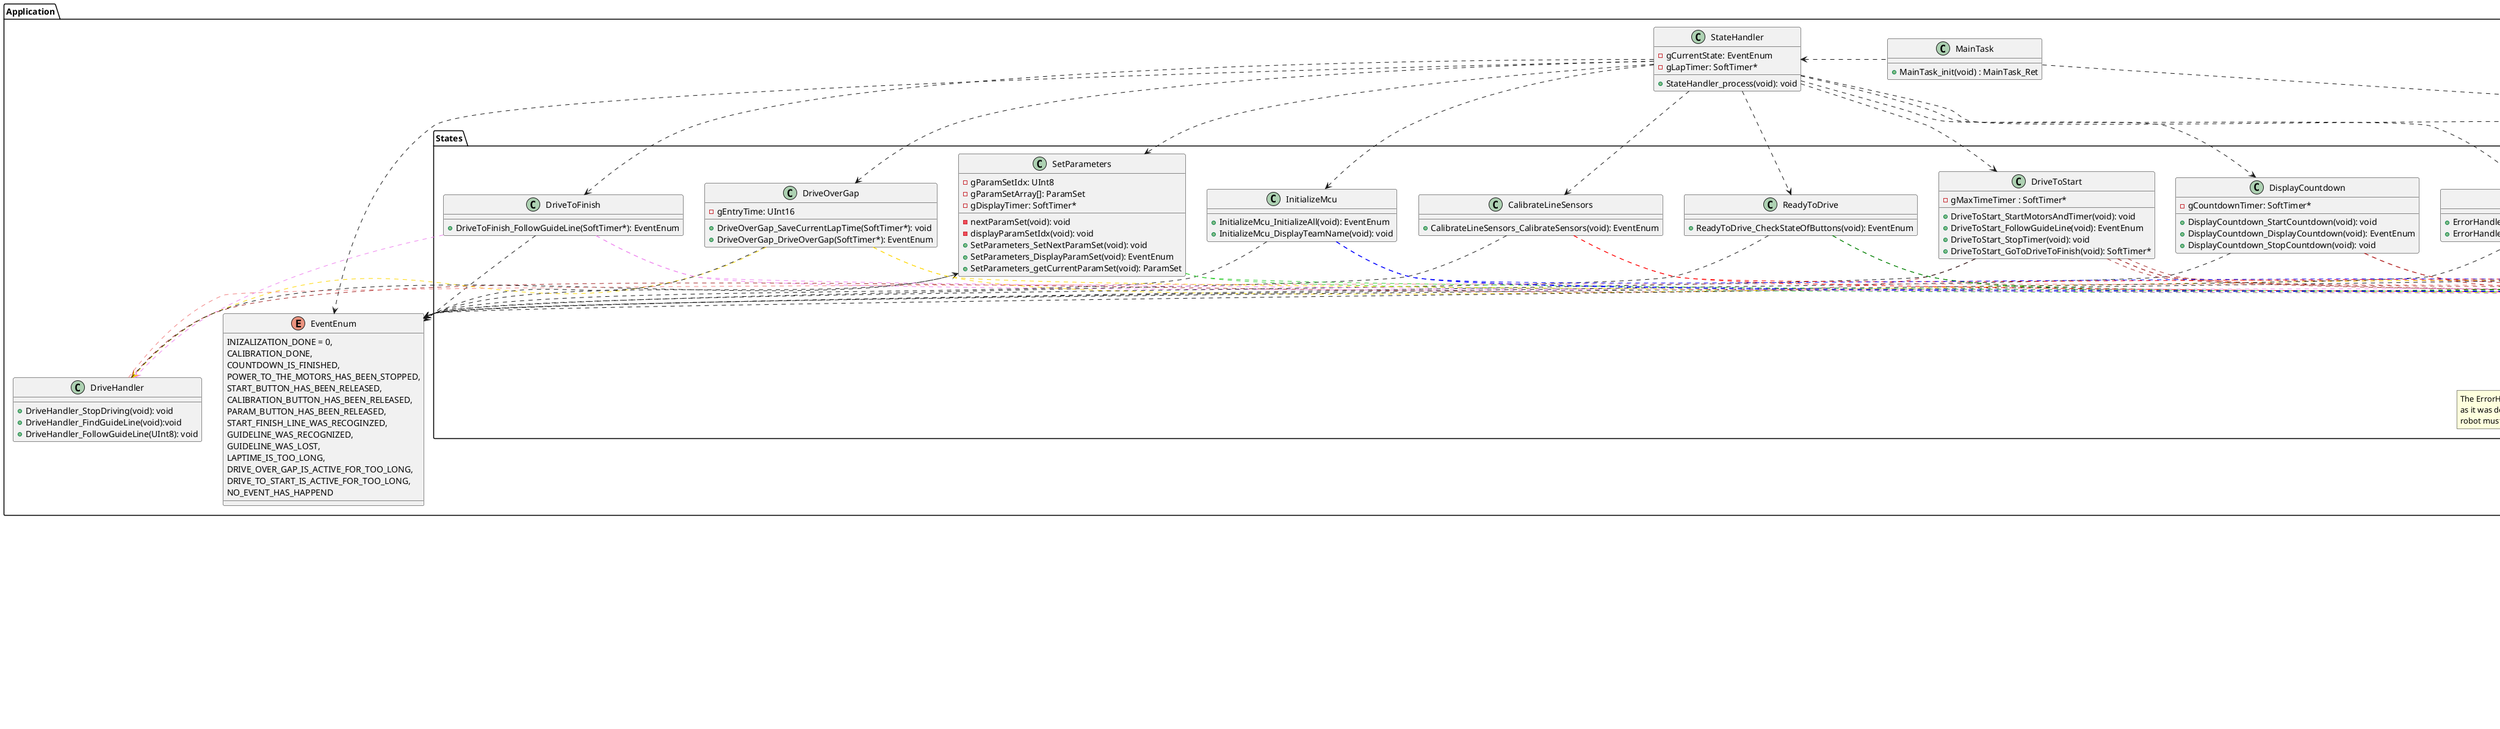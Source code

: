 @startuml class_diagram

package "Provision" {
package "OS" #DDDDDD {
    class Scheduler {
        + Scheduler_init(void) : SchedulerRet
        + Scheduler_execute(void) : void
        + Scheduler_addTask(Task*) : Scheduler_Ret
        + Scheduler_removeTask(Task*) : Scheduler_Ret
    }

    class Task {
        + Task_init(Task*, TaskWorkCallback, TaskState, void*) : Task_Ret
    }

    class SoftTimer{
        + SoftTimer_init(SoftTimer*) : void
        + SoftTimer_start(SoftTimer*, UInt16) : SoftTimer_Ret
        + SoftTimer_Stop(SoftTImer*) : SoftTimer_Ret
        + SoftTimer_Update(SoftTimer*) : void
        + SoftTimer_restart(SoftTimer*) : SoftTimer_Ret
        + SoftTimer_get(SoftTimer*) : UInt16
        + SoftTimerHandler_init(void) : void
        + SoftTimerHandler_register(SoftTimer*) : SoftTimer_Ret
        + SoftTimerHandler_unRegister(SoftTimer*) : SoftTimer_Ret
        + SoftTimerHandler_update(void) : void
        + SoftTimer_getTimeStampMs(void) : UInt64
    }

    class ErrorHandler {
        + ErrorHandler_show(ErrorHandlerErrorCode) : void
        + ErrorHandler_halt(ErrorHandlerErrorCode) : void
        + ErrorHandler_setErrorCallback(ErrorCallback) : void
        + ErrorHandler_setPrintCallback(PrintCallback) : void
    }


    Scheduler -[hidden]-> ErrorHandler
    ErrorHandler -[hidden]-> SoftTimer

}
package "Service" #DDDDDD {
    class Button {
        + Button_init(void) : void
        + Button_getState(ButtonID) : ButtonState
    }

    class Buzzer {
        + Buzzer_init(void) : void
        + Buzzer_beep(BuzzerID) : void
    }

    class Display {
        + Display_init(void) : void
        + Display_clear(void) : void
        + Display_clearLine(void) : void
        + Display_home(void) : void
        + Display_gotoxy(UInt8, UInt8) : void
        + Display_write(char*, UInt8) : void
        + Display_writeBar(UInt8) : void
    }

    class LED {
        + Led_init(void) : void
        + Led_switchOn(Led_Led) : void
        + Led_switchOff(Led_Led) : void
    }

    class DriveControl {
        + DriveControl_init(void) : void
        + DriveControl_drive(DriveControlMotorID, UInt8, DriveControl_Direction) : void
        + DriveControl_getMileage(void) : Int32
        + DriveControl_resetMileage(void) : void
    }

    class LineSensor {
        + LineSensor_init(void) : void
        + LineSensor_startCalibration(void) : void
        + LineSensor_stopCalibration(void) : void
        + LineSensor_getCalibrationState(void) : bool
        + LineSensor_read(LineSensorValues*) : void
        + LineSensor_enableEmitter(void)
        + LineSensor_disableEmitter(void) : void
    }
}

package "HAL" #DDDDDD {

    class GPIO{
        + Gpio_init(void) : Gpio_Ret
        + Gpio_write(Gpio_ID, Gpio_State) : Gpio_Ret
        + Gpio_read(Gpio_ID, Gpio_State* : Gpio_Ret
        + Gpio_alloc(Gpio_ID, UInt8*) : Gpio_Ret
        + Gpio_free(Gpio_ID, UInt8) : Gpio_Ret
    }
    class PWM{
        + Pwm_init(void) : void
        + Pwm_setDutyCycle(PwmID, UInt8) : void
    }
    class TickTimer{
        + TickTimer_init(void) : void
        + TickTimer_setCallback(TimerTickCallback) : void
        + TickTimer_get(void) : UInt64
        + TickTimer_delay(UInt8) : void
    }
    class IRQ{
        + Irq_init(void) : void
        + Irq_enable(IrqID) : void
        + Irq_disable(IrqID) : void
        + Irq_setCallback(IrqID, IrqCallback) : void
    }
}
    class main {

    }
    main ..> Scheduler

}

package "Application"  {

    class "MainTask" {
        + MainTask_init(void) : MainTask_Ret
    }

    Scheduler <.up.. MainTask : register

    enum EventEnum {
        INIZALIZATION_DONE = 0,
        CALIBRATION_DONE,
        COUNTDOWN_IS_FINISHED,
        POWER_TO_THE_MOTORS_HAS_BEEN_STOPPED,
        START_BUTTON_HAS_BEEN_RELEASED,
        CALIBRATION_BUTTON_HAS_BEEN_RELEASED,
        PARAM_BUTTON_HAS_BEEN_RELEASED,
        START_FINISH_LINE_WAS_RECOGINZED,
        GUIDELINE_WAS_RECOGNIZED,
        GUIDELINE_WAS_LOST,
        LAPTIME_IS_TOO_LONG,
        DRIVE_OVER_GAP_IS_ACTIVE_FOR_TOO_LONG,
        DRIVE_TO_START_IS_ACTIVE_FOR_TOO_LONG,
        NO_EVENT_HAS_HAPPEND
    }

    class DriveHandler {
        +DriveHandler_StopDriving(void): void
        +DriveHandler_FindGuideLine(void):void
        +DriveHandler_FollowGuideLine(UInt8): void
    }

    class StateHandler {
        -gCurrentState: EventEnum
        -gLapTimer: SoftTimer*
        +StateHandler_process(void): void
    }

    StateHandler ..> EventEnum

    package States {

        StateHandler ..> InitializeMcu
        StateHandler ..> CalibrateLineSensors
        StateHandler ..> ReadyToDrive
        StateHandler ..> DriveToStart
        StateHandler ..> DriveToFinish
        StateHandler ..> DriveOverGap
        StateHandler ..> DisplayCountdown
        StateHandler ..> DisplayLapTime
        StateHandler ..> ErrorHandlerState
        StateHandler ..> SetParameters

        class InitializeMcu {
            +InitializeMcu_InitializeAll(void): EventEnum 
            +InitializeMcu_DisplayTeamName(void): void 
        }

        class CalibrateLineSensors {
            +CalibrateLineSensors_CalibrateSensors(void): EventEnum
        }

        class ReadyToDrive {
            +ReadyToDrive_CheckStateOfButtons(void): EventEnum
        }

        class DriveToStart {
            -gMaxTimeTimer : SoftTimer*
            +DriveToStart_StartMotorsAndTimer(void): void
            +DriveToStart_FollowGuideLine(void): EventEnum
            +DriveToStart_StopTimer(void): void
            +DriveToStart_GoToDriveToFinish(void): SoftTimer*
        }
        DriveToStart .[#Brown].> DriveHandler
        DriveToStart .[#Brown].> LineSensor
        DriveToStart .[#Brown].> SoftTimer

        class DriveToFinish {
            +DriveToFinish_FollowGuideLine(SoftTimer*): EventEnum
        }
        DriveToFinish .[#Violet].> DriveHandler
        DriveToFinish .[#Violet].> LineSensor

        class DriveOverGap {
            -gEntryTime: UInt16
            + DriveOverGap_SaveCurrentLapTime(SoftTimer*): void
            + DriveOverGap_DriveOverGap(SoftTimer*): EventEnum
        }
        DriveOverGap .[#gold].> DriveHandler
        DriveOverGap .[#gold].> LineSensor

        class DisplayCountdown {
            -gCountdownTimer: SoftTimer*
            +DisplayCountdown_StartCountdown(void): void
            +DisplayCountdown_DisplayCountdown(void): EventEnum
            +DisplayCountdown_StopCountdown(void): void
        }

        class DisplayLapTime {
            +DisplayLapTime_StopAfterLap(SoftTimer*): EventEnum
            +DisplayLapTime_DisplayLapTime(void): void
        }

        class SetParameters {
            -gParamSetIdx: UInt8
            -gParamSetArray[]: ParamSet
            -gDisplayTimer: SoftTimer*
            -nextParamSet(void): void
            -displayParamSetIdx(void): void
            +SetParameters_SetNextParamSet(void): void
            +SetParameters_DisplayParamSet(void): EventEnum
            +SetParameters_getCurrentParamSet(void): ParamSet
        }

        DriveHandler ..> SetParameters

        class ErrorHandlerState{
            +ErrorHandlerState_CallErrorHandler(EventEnum): void
            +ErrorHandlerState_WaitForReset(void): void
        }
        note bottom of ErrorHandlerState
        The ErrorHandler does not require a return value, 
        as it was defined in the specifications that the 
        robot must always be reset if an error occurs
        end note

        InitializeMcu ..> EventEnum
        CalibrateLineSensors ..> EventEnum
        ReadyToDrive ..> EventEnum
        DriveToStart ..> EventEnum
        DriveToFinish ..> EventEnum
        DriveOverGap ..> EventEnum
        DisplayCountdown ..> EventEnum
        DisplayLapTime ..> EventEnum
        ErrorHandlerState ..> EventEnum
        SetParameters ..> EventEnum

    }

    MainTask .left.> StateHandler

}

ReadyToDrive .[#green].> Display
ReadyToDrive .[#green].> Button

DisplayCountdown .[#FireBrick].> Display
DisplayCountdown .[#FireBrick].> SoftTimer

DisplayLapTime .[#Olive].> SoftTimer
DisplayLapTime .[#Olive].> Buzzer
DisplayLapTime .[#Olive].> Display

SetParameters .[#LimeGreen].> SoftTimer
SetParameters .[#LimeGreen].> Display

DriveOverGap .[#gold].> SoftTimer

DriveToFinish .[#Violet].> SoftTimer

DriveToStart .[#Brown].> SoftTimer
DriveToStart .[#Brown].> Buzzer

ErrorHandlerState .[#Orange].> Buzzer
ErrorHandlerState .[#Orange].> DriveControl
ErrorHandlerState .[#Orange].> ErrorHandler

CalibrateLineSensors .[#red].> DriveControl
CalibrateLineSensors .[#red].> LineSensor

InitializeMcu .[#Blue].> Service
InitializeMcu .[#Blue].> HAL
InitializeMcu .[#Blue].> Display

DriveHandler .[#LightCoral].> DriveControl

' ++++++++++++++++++++++++++++++++
' Service

Button ..> GPIO
Button ..> SoftTimer

Buzzer ..> PWM
Buzzer ..> SoftTimer

Display ..> GPIO
Display ..> TickTimer
Display ..> ErrorHandler

DriveControl ..> GPIO
DriveControl ..> PWM
DriveControl ..> IRQ

LED ..> GPIO

LineSensor ..> SoftTimer
LineSensor ..> GPIO
LineSensor ..> TickTimer
LineSensor .r.> Display

' ++++++++++++++++++++++++++++++++
' OS

' ErrorHandler ..> HAL

SoftTimer ..> TickTimer

Scheduler ..> Task
Scheduler ..> IRQ

@enduml